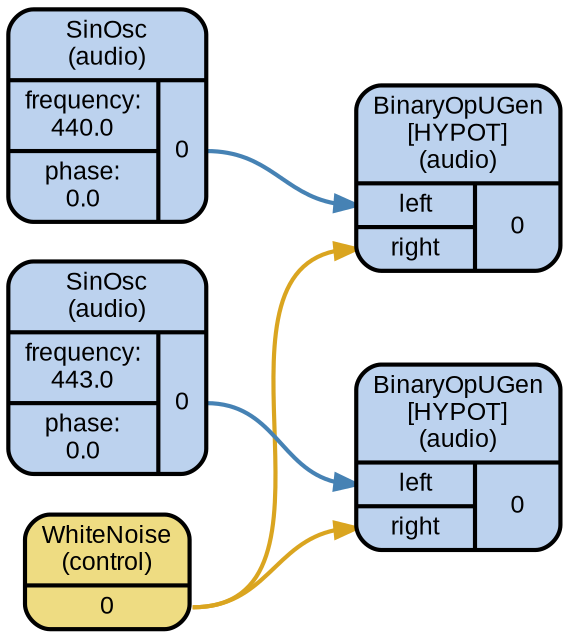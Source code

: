 digraph synthdef_4d98a0fe02938cd77f5fb7ea69137c89 {
    graph [bgcolor=transparent,
        color=lightslategrey,
        dpi=72,
        fontname=Arial,
        outputorder=edgesfirst,
        overlap=prism,
        penwidth=2,
        rankdir=LR,
        ranksep=1,
        splines=spline,
        style="dotted, rounded"];
    node [fontname=Arial,
        fontsize=12,
        penwidth=2,
        shape=Mrecord,
        style="filled, rounded"];
    edge [penwidth=2];
    ugen_0 [fillcolor=lightsteelblue2,
        label="<f_0> SinOsc\n(audio) | { { <f_1_0_0> frequency:\n440.0 | <f_1_0_1> phase:\n0.0 } | { <f_1_1_0> 0 } }"];
    ugen_1 [fillcolor=lightgoldenrod2,
        label="<f_0> WhiteNoise\n(control) | { { <f_1_0_0> 0 } }"];
    ugen_2 [fillcolor=lightsteelblue2,
        label="<f_0> BinaryOpUGen\n[HYPOT]\n(audio) | { { <f_1_0_0> left | <f_1_0_1> right } | { <f_1_1_0> 0 } }"];
    ugen_3 [fillcolor=lightsteelblue2,
        label="<f_0> SinOsc\n(audio) | { { <f_1_0_0> frequency:\n443.0 | <f_1_0_1> phase:\n0.0 } | { <f_1_1_0> 0 } }"];
    ugen_4 [fillcolor=lightsteelblue2,
        label="<f_0> BinaryOpUGen\n[HYPOT]\n(audio) | { { <f_1_0_0> left | <f_1_0_1> right } | { <f_1_1_0> 0 } }"];
    ugen_0:f_1_1_0:e -> ugen_2:f_1_0_0:w [color=steelblue];
    ugen_1:f_1_0_0:e -> ugen_2:f_1_0_1:w [color=goldenrod];
    ugen_1:f_1_0_0:e -> ugen_4:f_1_0_1:w [color=goldenrod];
    ugen_3:f_1_1_0:e -> ugen_4:f_1_0_0:w [color=steelblue];
}